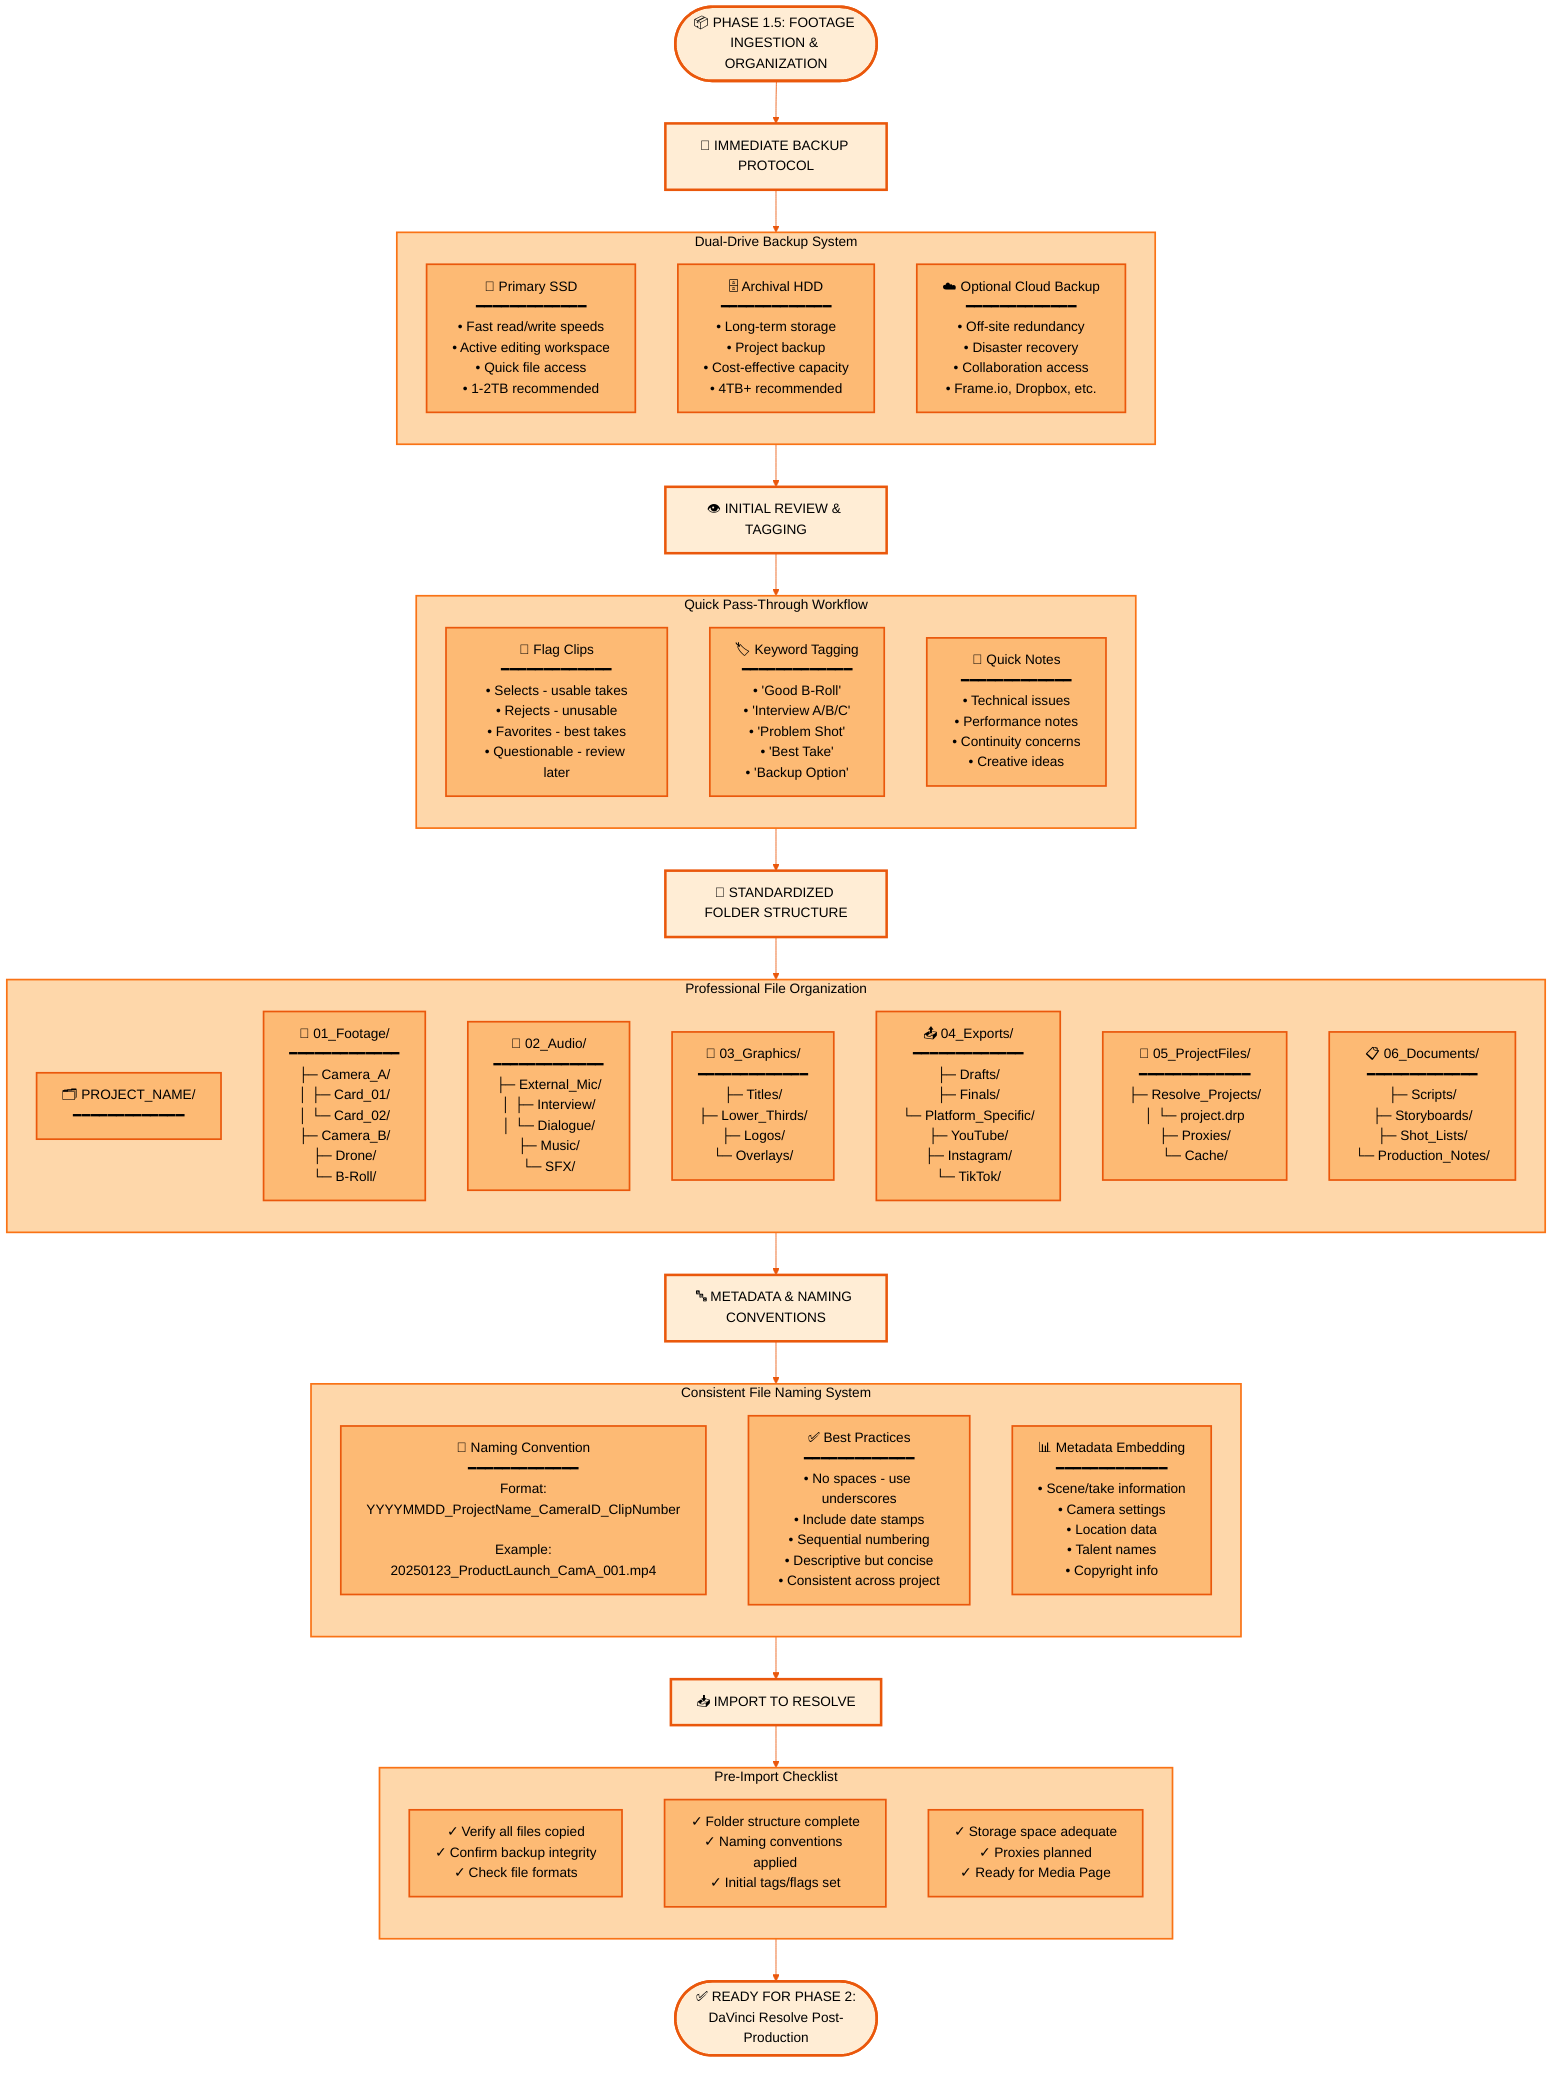 %%{init: {'theme':'base', 'themeVariables': { 'primaryColor':'#ffedd5','primaryTextColor':'#000','primaryBorderColor':'#ea580c','lineColor':'#ea580c','secondaryColor':'#fed7aa','tertiaryColor':'#fdba74'}}}%%
flowchart TD
    Start([📦 PHASE 1.5: FOOTAGE INGESTION & ORGANIZATION])
    
    Start --> Backup[💾 IMMEDIATE BACKUP PROTOCOL]
    
    subgraph BackupStrategy["Dual-Drive Backup System"]
        direction TB
        Primary[🚀 Primary SSD<br/>━━━━━━━━━━━━━<br/>• Fast read/write speeds<br/>• Active editing workspace<br/>• Quick file access<br/>• 1-2TB recommended]
        
        Archive[🗄️ Archival HDD<br/>━━━━━━━━━━━━━<br/>• Long-term storage<br/>• Project backup<br/>• Cost-effective capacity<br/>• 4TB+ recommended]
        
        Cloud[☁️ Optional Cloud Backup<br/>━━━━━━━━━━━━━<br/>• Off-site redundancy<br/>• Disaster recovery<br/>• Collaboration access<br/>• Frame.io, Dropbox, etc.]
    end
    
    Backup --> BackupStrategy
    BackupStrategy --> Review
    
    Review[👁️ INITIAL REVIEW & TAGGING]
    
    subgraph ReviewProcess["Quick Pass-Through Workflow"]
        direction TB
        Flag[🚩 Flag Clips<br/>━━━━━━━━━━━━━<br/>• Selects - usable takes<br/>• Rejects - unusable<br/>• Favorites - best takes<br/>• Questionable - review later]
        
        Tag[🏷️ Keyword Tagging<br/>━━━━━━━━━━━━━<br/>• 'Good B-Roll'<br/>• 'Interview A/B/C'<br/>• 'Problem Shot'<br/>• 'Best Take'<br/>• 'Backup Option']
        
        Notes[📝 Quick Notes<br/>━━━━━━━━━━━━━<br/>• Technical issues<br/>• Performance notes<br/>• Continuity concerns<br/>• Creative ideas]
    end
    
    Review --> ReviewProcess
    ReviewProcess --> FolderStruct
    
    FolderStruct[📁 STANDARDIZED FOLDER STRUCTURE]
    
    subgraph Hierarchy["Professional File Organization"]
        direction TB
        
        Root[🗂️ PROJECT_NAME/<br/>━━━━━━━━━━━━━]
        
        F01[📂 01_Footage/<br/>━━━━━━━━━━━━━<br/>├─ Camera_A/<br/>│  ├─ Card_01/<br/>│  └─ Card_02/<br/>├─ Camera_B/<br/>├─ Drone/<br/>└─ B-Roll/]
        
        F02[🎵 02_Audio/<br/>━━━━━━━━━━━━━<br/>├─ External_Mic/<br/>│  ├─ Interview/<br/>│  └─ Dialogue/<br/>├─ Music/<br/>└─ SFX/]
        
        F03[🎨 03_Graphics/<br/>━━━━━━━━━━━━━<br/>├─ Titles/<br/>├─ Lower_Thirds/<br/>├─ Logos/<br/>└─ Overlays/]
        
        F04[📤 04_Exports/<br/>━━━━━━━━━━━━━<br/>├─ Drafts/<br/>├─ Finals/<br/>└─ Platform_Specific/<br/>   ├─ YouTube/<br/>   ├─ Instagram/<br/>   └─ TikTok/]
        
        F05[💼 05_ProjectFiles/<br/>━━━━━━━━━━━━━<br/>├─ Resolve_Projects/<br/>│  └─ project.drp<br/>├─ Proxies/<br/>└─ Cache/]
        
        F06[📋 06_Documents/<br/>━━━━━━━━━━━━━<br/>├─ Scripts/<br/>├─ Storyboards/<br/>├─ Shot_Lists/<br/>└─ Production_Notes/]
    end
    
    FolderStruct --> Hierarchy
    Hierarchy --> Naming
    
    Naming[🔤 METADATA & NAMING CONVENTIONS]
    
    subgraph NamingRules["Consistent File Naming System"]
        direction TB
        
        Convention[📏 Naming Convention<br/>━━━━━━━━━━━━━<br/>Format:<br/>YYYYMMDD_ProjectName_CameraID_ClipNumber<br/><br/>Example:<br/>20250123_ProductLaunch_CamA_001.mp4]
        
        Best[✅ Best Practices<br/>━━━━━━━━━━━━━<br/>• No spaces - use underscores<br/>• Include date stamps<br/>• Sequential numbering<br/>• Descriptive but concise<br/>• Consistent across project]
        
        Meta[📊 Metadata Embedding<br/>━━━━━━━━━━━━━<br/>• Scene/take information<br/>• Camera settings<br/>• Location data<br/>• Talent names<br/>• Copyright info]
    end
    
    Naming --> NamingRules
    NamingRules --> Import
    
    Import[📥 IMPORT TO RESOLVE]
    
    subgraph ImportPrep["Pre-Import Checklist"]
        direction TB
        
        Check1[✓ Verify all files copied<br/>✓ Confirm backup integrity<br/>✓ Check file formats]
        Check2[✓ Folder structure complete<br/>✓ Naming conventions applied<br/>✓ Initial tags/flags set]
        Check3[✓ Storage space adequate<br/>✓ Proxies planned<br/>✓ Ready for Media Page]
    end
    
    Import --> ImportPrep
    ImportPrep --> Complete
    
    Complete([✅ READY FOR PHASE 2:<br/>DaVinci Resolve Post-Production])
    
    classDef phase15Style fill:#ffedd5,stroke:#ea580c,stroke-width:3px,color:#000
    classDef detailStyle fill:#fed7aa,stroke:#f97316,stroke-width:2px,color:#000
    classDef highlightStyle fill:#fdba74,stroke:#ea580c,stroke-width:2px,color:#000
    
    class Start,Backup,Review,FolderStruct,Naming,Import,Complete phase15Style
    class BackupStrategy,ReviewProcess,Hierarchy,NamingRules,ImportPrep detailStyle
    class Primary,Archive,Cloud,Flag,Tag,Notes,Root,F01,F02,F03,F04,F05,F06,Convention,Best,Meta,Check1,Check2,Check3 highlightStyle